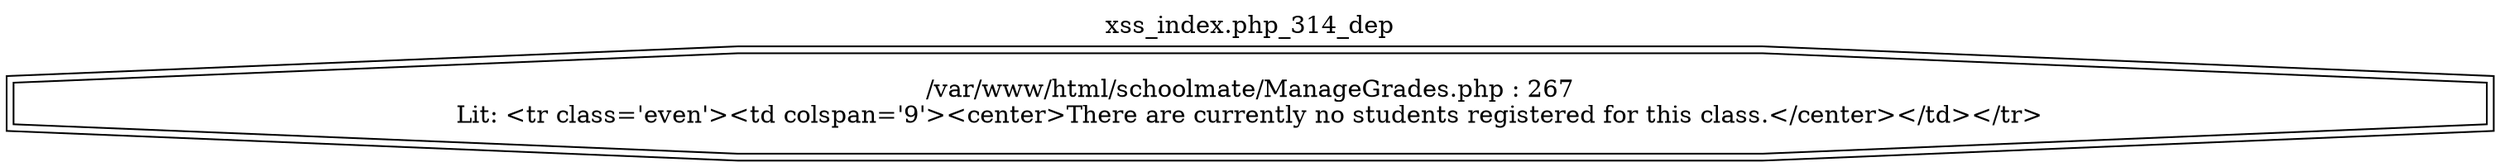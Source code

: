 digraph cfg {
  label="xss_index.php_314_dep";
  labelloc=t;
  n1 [shape=doubleoctagon, label="/var/www/html/schoolmate/ManageGrades.php : 267\nLit: <tr class='even'><td colspan='9'><center>There are currently no students registered for this class.</center></td></tr>\n"];
}
